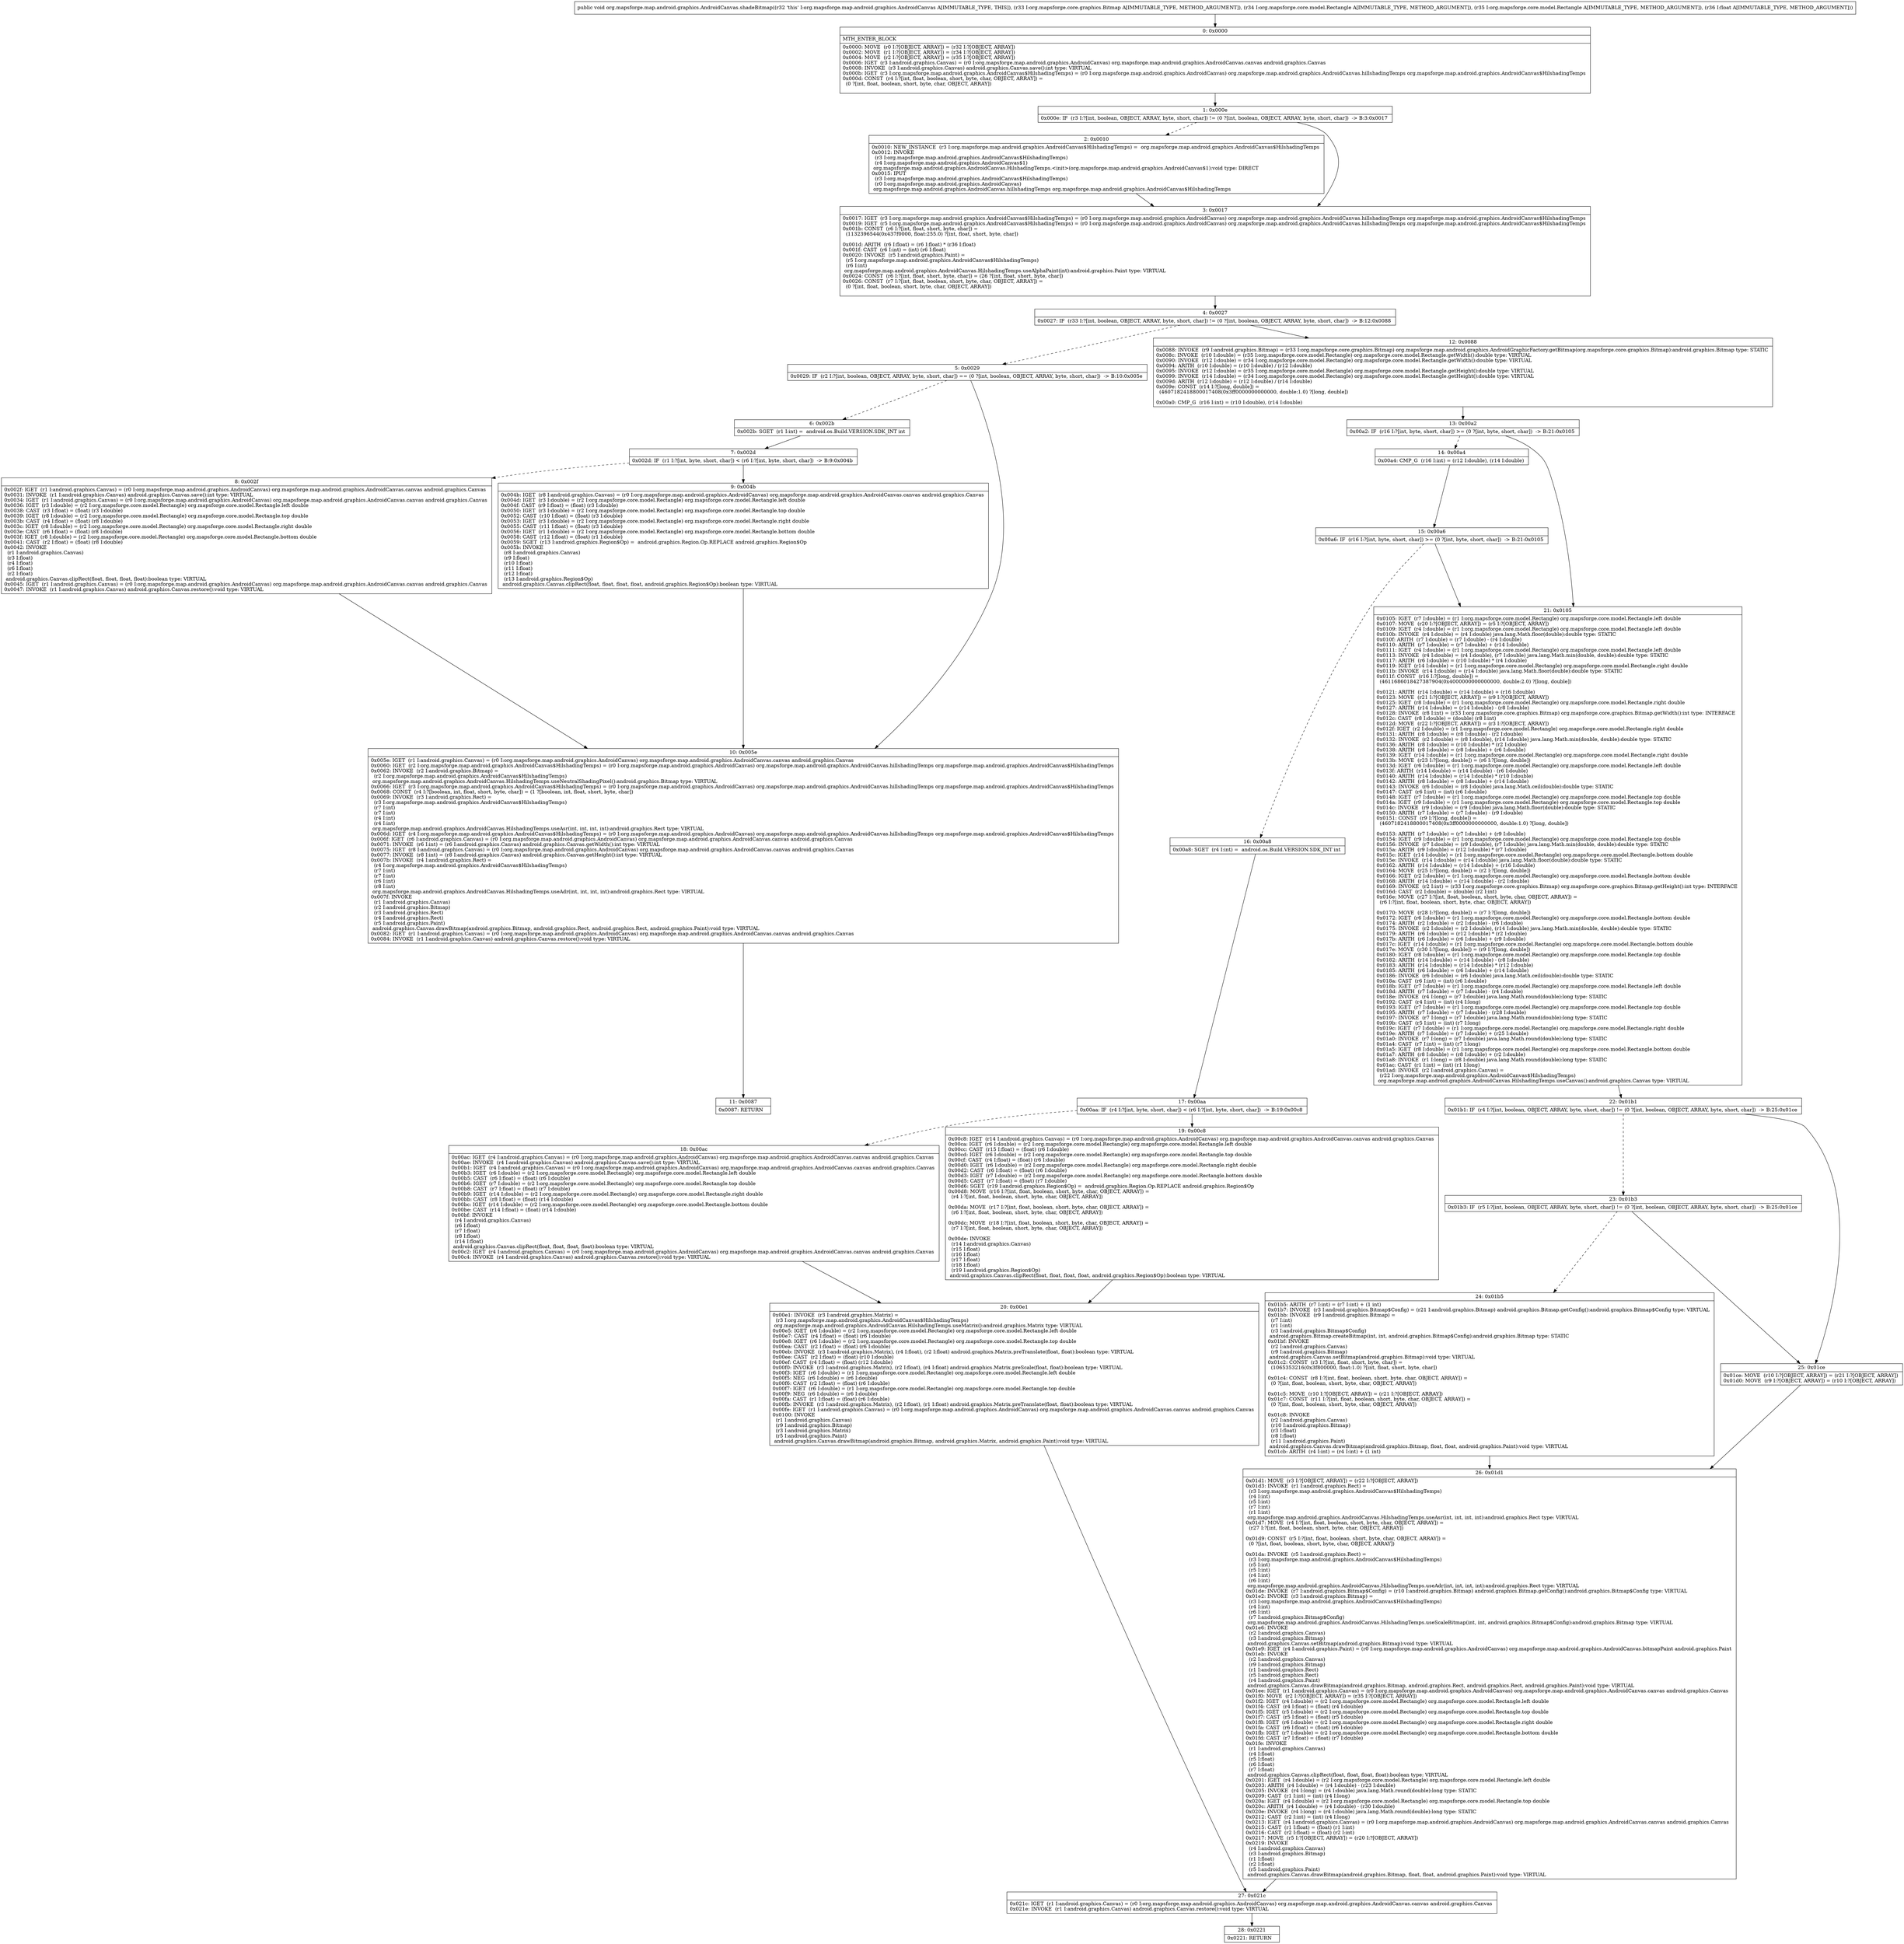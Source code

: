digraph "CFG fororg.mapsforge.map.android.graphics.AndroidCanvas.shadeBitmap(Lorg\/mapsforge\/core\/graphics\/Bitmap;Lorg\/mapsforge\/core\/model\/Rectangle;Lorg\/mapsforge\/core\/model\/Rectangle;F)V" {
Node_0 [shape=record,label="{0\:\ 0x0000|MTH_ENTER_BLOCK\l|0x0000: MOVE  (r0 I:?[OBJECT, ARRAY]) = (r32 I:?[OBJECT, ARRAY]) \l0x0002: MOVE  (r1 I:?[OBJECT, ARRAY]) = (r34 I:?[OBJECT, ARRAY]) \l0x0004: MOVE  (r2 I:?[OBJECT, ARRAY]) = (r35 I:?[OBJECT, ARRAY]) \l0x0006: IGET  (r3 I:android.graphics.Canvas) = (r0 I:org.mapsforge.map.android.graphics.AndroidCanvas) org.mapsforge.map.android.graphics.AndroidCanvas.canvas android.graphics.Canvas \l0x0008: INVOKE  (r3 I:android.graphics.Canvas) android.graphics.Canvas.save():int type: VIRTUAL \l0x000b: IGET  (r3 I:org.mapsforge.map.android.graphics.AndroidCanvas$HilshadingTemps) = (r0 I:org.mapsforge.map.android.graphics.AndroidCanvas) org.mapsforge.map.android.graphics.AndroidCanvas.hillshadingTemps org.mapsforge.map.android.graphics.AndroidCanvas$HilshadingTemps \l0x000d: CONST  (r4 I:?[int, float, boolean, short, byte, char, OBJECT, ARRAY]) = \l  (0 ?[int, float, boolean, short, byte, char, OBJECT, ARRAY])\l \l}"];
Node_1 [shape=record,label="{1\:\ 0x000e|0x000e: IF  (r3 I:?[int, boolean, OBJECT, ARRAY, byte, short, char]) != (0 ?[int, boolean, OBJECT, ARRAY, byte, short, char])  \-\> B:3:0x0017 \l}"];
Node_2 [shape=record,label="{2\:\ 0x0010|0x0010: NEW_INSTANCE  (r3 I:org.mapsforge.map.android.graphics.AndroidCanvas$HilshadingTemps) =  org.mapsforge.map.android.graphics.AndroidCanvas$HilshadingTemps \l0x0012: INVOKE  \l  (r3 I:org.mapsforge.map.android.graphics.AndroidCanvas$HilshadingTemps)\l  (r4 I:org.mapsforge.map.android.graphics.AndroidCanvas$1)\l org.mapsforge.map.android.graphics.AndroidCanvas.HilshadingTemps.\<init\>(org.mapsforge.map.android.graphics.AndroidCanvas$1):void type: DIRECT \l0x0015: IPUT  \l  (r3 I:org.mapsforge.map.android.graphics.AndroidCanvas$HilshadingTemps)\l  (r0 I:org.mapsforge.map.android.graphics.AndroidCanvas)\l org.mapsforge.map.android.graphics.AndroidCanvas.hillshadingTemps org.mapsforge.map.android.graphics.AndroidCanvas$HilshadingTemps \l}"];
Node_3 [shape=record,label="{3\:\ 0x0017|0x0017: IGET  (r3 I:org.mapsforge.map.android.graphics.AndroidCanvas$HilshadingTemps) = (r0 I:org.mapsforge.map.android.graphics.AndroidCanvas) org.mapsforge.map.android.graphics.AndroidCanvas.hillshadingTemps org.mapsforge.map.android.graphics.AndroidCanvas$HilshadingTemps \l0x0019: IGET  (r5 I:org.mapsforge.map.android.graphics.AndroidCanvas$HilshadingTemps) = (r0 I:org.mapsforge.map.android.graphics.AndroidCanvas) org.mapsforge.map.android.graphics.AndroidCanvas.hillshadingTemps org.mapsforge.map.android.graphics.AndroidCanvas$HilshadingTemps \l0x001b: CONST  (r6 I:?[int, float, short, byte, char]) = \l  (1132396544(0x437f0000, float:255.0) ?[int, float, short, byte, char])\l \l0x001d: ARITH  (r6 I:float) = (r6 I:float) * (r36 I:float) \l0x001f: CAST  (r6 I:int) = (int) (r6 I:float) \l0x0020: INVOKE  (r5 I:android.graphics.Paint) = \l  (r5 I:org.mapsforge.map.android.graphics.AndroidCanvas$HilshadingTemps)\l  (r6 I:int)\l org.mapsforge.map.android.graphics.AndroidCanvas.HilshadingTemps.useAlphaPaint(int):android.graphics.Paint type: VIRTUAL \l0x0024: CONST  (r6 I:?[int, float, short, byte, char]) = (26 ?[int, float, short, byte, char]) \l0x0026: CONST  (r7 I:?[int, float, boolean, short, byte, char, OBJECT, ARRAY]) = \l  (0 ?[int, float, boolean, short, byte, char, OBJECT, ARRAY])\l \l}"];
Node_4 [shape=record,label="{4\:\ 0x0027|0x0027: IF  (r33 I:?[int, boolean, OBJECT, ARRAY, byte, short, char]) != (0 ?[int, boolean, OBJECT, ARRAY, byte, short, char])  \-\> B:12:0x0088 \l}"];
Node_5 [shape=record,label="{5\:\ 0x0029|0x0029: IF  (r2 I:?[int, boolean, OBJECT, ARRAY, byte, short, char]) == (0 ?[int, boolean, OBJECT, ARRAY, byte, short, char])  \-\> B:10:0x005e \l}"];
Node_6 [shape=record,label="{6\:\ 0x002b|0x002b: SGET  (r1 I:int) =  android.os.Build.VERSION.SDK_INT int \l}"];
Node_7 [shape=record,label="{7\:\ 0x002d|0x002d: IF  (r1 I:?[int, byte, short, char]) \< (r6 I:?[int, byte, short, char])  \-\> B:9:0x004b \l}"];
Node_8 [shape=record,label="{8\:\ 0x002f|0x002f: IGET  (r1 I:android.graphics.Canvas) = (r0 I:org.mapsforge.map.android.graphics.AndroidCanvas) org.mapsforge.map.android.graphics.AndroidCanvas.canvas android.graphics.Canvas \l0x0031: INVOKE  (r1 I:android.graphics.Canvas) android.graphics.Canvas.save():int type: VIRTUAL \l0x0034: IGET  (r1 I:android.graphics.Canvas) = (r0 I:org.mapsforge.map.android.graphics.AndroidCanvas) org.mapsforge.map.android.graphics.AndroidCanvas.canvas android.graphics.Canvas \l0x0036: IGET  (r3 I:double) = (r2 I:org.mapsforge.core.model.Rectangle) org.mapsforge.core.model.Rectangle.left double \l0x0038: CAST  (r3 I:float) = (float) (r3 I:double) \l0x0039: IGET  (r8 I:double) = (r2 I:org.mapsforge.core.model.Rectangle) org.mapsforge.core.model.Rectangle.top double \l0x003b: CAST  (r4 I:float) = (float) (r8 I:double) \l0x003c: IGET  (r8 I:double) = (r2 I:org.mapsforge.core.model.Rectangle) org.mapsforge.core.model.Rectangle.right double \l0x003e: CAST  (r6 I:float) = (float) (r8 I:double) \l0x003f: IGET  (r8 I:double) = (r2 I:org.mapsforge.core.model.Rectangle) org.mapsforge.core.model.Rectangle.bottom double \l0x0041: CAST  (r2 I:float) = (float) (r8 I:double) \l0x0042: INVOKE  \l  (r1 I:android.graphics.Canvas)\l  (r3 I:float)\l  (r4 I:float)\l  (r6 I:float)\l  (r2 I:float)\l android.graphics.Canvas.clipRect(float, float, float, float):boolean type: VIRTUAL \l0x0045: IGET  (r1 I:android.graphics.Canvas) = (r0 I:org.mapsforge.map.android.graphics.AndroidCanvas) org.mapsforge.map.android.graphics.AndroidCanvas.canvas android.graphics.Canvas \l0x0047: INVOKE  (r1 I:android.graphics.Canvas) android.graphics.Canvas.restore():void type: VIRTUAL \l}"];
Node_9 [shape=record,label="{9\:\ 0x004b|0x004b: IGET  (r8 I:android.graphics.Canvas) = (r0 I:org.mapsforge.map.android.graphics.AndroidCanvas) org.mapsforge.map.android.graphics.AndroidCanvas.canvas android.graphics.Canvas \l0x004d: IGET  (r3 I:double) = (r2 I:org.mapsforge.core.model.Rectangle) org.mapsforge.core.model.Rectangle.left double \l0x004f: CAST  (r9 I:float) = (float) (r3 I:double) \l0x0050: IGET  (r3 I:double) = (r2 I:org.mapsforge.core.model.Rectangle) org.mapsforge.core.model.Rectangle.top double \l0x0052: CAST  (r10 I:float) = (float) (r3 I:double) \l0x0053: IGET  (r3 I:double) = (r2 I:org.mapsforge.core.model.Rectangle) org.mapsforge.core.model.Rectangle.right double \l0x0055: CAST  (r11 I:float) = (float) (r3 I:double) \l0x0056: IGET  (r1 I:double) = (r2 I:org.mapsforge.core.model.Rectangle) org.mapsforge.core.model.Rectangle.bottom double \l0x0058: CAST  (r12 I:float) = (float) (r1 I:double) \l0x0059: SGET  (r13 I:android.graphics.Region$Op) =  android.graphics.Region.Op.REPLACE android.graphics.Region$Op \l0x005b: INVOKE  \l  (r8 I:android.graphics.Canvas)\l  (r9 I:float)\l  (r10 I:float)\l  (r11 I:float)\l  (r12 I:float)\l  (r13 I:android.graphics.Region$Op)\l android.graphics.Canvas.clipRect(float, float, float, float, android.graphics.Region$Op):boolean type: VIRTUAL \l}"];
Node_10 [shape=record,label="{10\:\ 0x005e|0x005e: IGET  (r1 I:android.graphics.Canvas) = (r0 I:org.mapsforge.map.android.graphics.AndroidCanvas) org.mapsforge.map.android.graphics.AndroidCanvas.canvas android.graphics.Canvas \l0x0060: IGET  (r2 I:org.mapsforge.map.android.graphics.AndroidCanvas$HilshadingTemps) = (r0 I:org.mapsforge.map.android.graphics.AndroidCanvas) org.mapsforge.map.android.graphics.AndroidCanvas.hillshadingTemps org.mapsforge.map.android.graphics.AndroidCanvas$HilshadingTemps \l0x0062: INVOKE  (r2 I:android.graphics.Bitmap) = \l  (r2 I:org.mapsforge.map.android.graphics.AndroidCanvas$HilshadingTemps)\l org.mapsforge.map.android.graphics.AndroidCanvas.HilshadingTemps.useNeutralShadingPixel():android.graphics.Bitmap type: VIRTUAL \l0x0066: IGET  (r3 I:org.mapsforge.map.android.graphics.AndroidCanvas$HilshadingTemps) = (r0 I:org.mapsforge.map.android.graphics.AndroidCanvas) org.mapsforge.map.android.graphics.AndroidCanvas.hillshadingTemps org.mapsforge.map.android.graphics.AndroidCanvas$HilshadingTemps \l0x0068: CONST  (r4 I:?[boolean, int, float, short, byte, char]) = (1 ?[boolean, int, float, short, byte, char]) \l0x0069: INVOKE  (r3 I:android.graphics.Rect) = \l  (r3 I:org.mapsforge.map.android.graphics.AndroidCanvas$HilshadingTemps)\l  (r7 I:int)\l  (r7 I:int)\l  (r4 I:int)\l  (r4 I:int)\l org.mapsforge.map.android.graphics.AndroidCanvas.HilshadingTemps.useAsr(int, int, int, int):android.graphics.Rect type: VIRTUAL \l0x006d: IGET  (r4 I:org.mapsforge.map.android.graphics.AndroidCanvas$HilshadingTemps) = (r0 I:org.mapsforge.map.android.graphics.AndroidCanvas) org.mapsforge.map.android.graphics.AndroidCanvas.hillshadingTemps org.mapsforge.map.android.graphics.AndroidCanvas$HilshadingTemps \l0x006f: IGET  (r6 I:android.graphics.Canvas) = (r0 I:org.mapsforge.map.android.graphics.AndroidCanvas) org.mapsforge.map.android.graphics.AndroidCanvas.canvas android.graphics.Canvas \l0x0071: INVOKE  (r6 I:int) = (r6 I:android.graphics.Canvas) android.graphics.Canvas.getWidth():int type: VIRTUAL \l0x0075: IGET  (r8 I:android.graphics.Canvas) = (r0 I:org.mapsforge.map.android.graphics.AndroidCanvas) org.mapsforge.map.android.graphics.AndroidCanvas.canvas android.graphics.Canvas \l0x0077: INVOKE  (r8 I:int) = (r8 I:android.graphics.Canvas) android.graphics.Canvas.getHeight():int type: VIRTUAL \l0x007b: INVOKE  (r4 I:android.graphics.Rect) = \l  (r4 I:org.mapsforge.map.android.graphics.AndroidCanvas$HilshadingTemps)\l  (r7 I:int)\l  (r7 I:int)\l  (r6 I:int)\l  (r8 I:int)\l org.mapsforge.map.android.graphics.AndroidCanvas.HilshadingTemps.useAdr(int, int, int, int):android.graphics.Rect type: VIRTUAL \l0x007f: INVOKE  \l  (r1 I:android.graphics.Canvas)\l  (r2 I:android.graphics.Bitmap)\l  (r3 I:android.graphics.Rect)\l  (r4 I:android.graphics.Rect)\l  (r5 I:android.graphics.Paint)\l android.graphics.Canvas.drawBitmap(android.graphics.Bitmap, android.graphics.Rect, android.graphics.Rect, android.graphics.Paint):void type: VIRTUAL \l0x0082: IGET  (r1 I:android.graphics.Canvas) = (r0 I:org.mapsforge.map.android.graphics.AndroidCanvas) org.mapsforge.map.android.graphics.AndroidCanvas.canvas android.graphics.Canvas \l0x0084: INVOKE  (r1 I:android.graphics.Canvas) android.graphics.Canvas.restore():void type: VIRTUAL \l}"];
Node_11 [shape=record,label="{11\:\ 0x0087|0x0087: RETURN   \l}"];
Node_12 [shape=record,label="{12\:\ 0x0088|0x0088: INVOKE  (r9 I:android.graphics.Bitmap) = (r33 I:org.mapsforge.core.graphics.Bitmap) org.mapsforge.map.android.graphics.AndroidGraphicFactory.getBitmap(org.mapsforge.core.graphics.Bitmap):android.graphics.Bitmap type: STATIC \l0x008c: INVOKE  (r10 I:double) = (r35 I:org.mapsforge.core.model.Rectangle) org.mapsforge.core.model.Rectangle.getWidth():double type: VIRTUAL \l0x0090: INVOKE  (r12 I:double) = (r34 I:org.mapsforge.core.model.Rectangle) org.mapsforge.core.model.Rectangle.getWidth():double type: VIRTUAL \l0x0094: ARITH  (r10 I:double) = (r10 I:double) \/ (r12 I:double) \l0x0095: INVOKE  (r12 I:double) = (r35 I:org.mapsforge.core.model.Rectangle) org.mapsforge.core.model.Rectangle.getHeight():double type: VIRTUAL \l0x0099: INVOKE  (r14 I:double) = (r34 I:org.mapsforge.core.model.Rectangle) org.mapsforge.core.model.Rectangle.getHeight():double type: VIRTUAL \l0x009d: ARITH  (r12 I:double) = (r12 I:double) \/ (r14 I:double) \l0x009e: CONST  (r14 I:?[long, double]) = \l  (4607182418800017408(0x3ff0000000000000, double:1.0) ?[long, double])\l \l0x00a0: CMP_G  (r16 I:int) = (r10 I:double), (r14 I:double) \l}"];
Node_13 [shape=record,label="{13\:\ 0x00a2|0x00a2: IF  (r16 I:?[int, byte, short, char]) \>= (0 ?[int, byte, short, char])  \-\> B:21:0x0105 \l}"];
Node_14 [shape=record,label="{14\:\ 0x00a4|0x00a4: CMP_G  (r16 I:int) = (r12 I:double), (r14 I:double) \l}"];
Node_15 [shape=record,label="{15\:\ 0x00a6|0x00a6: IF  (r16 I:?[int, byte, short, char]) \>= (0 ?[int, byte, short, char])  \-\> B:21:0x0105 \l}"];
Node_16 [shape=record,label="{16\:\ 0x00a8|0x00a8: SGET  (r4 I:int) =  android.os.Build.VERSION.SDK_INT int \l}"];
Node_17 [shape=record,label="{17\:\ 0x00aa|0x00aa: IF  (r4 I:?[int, byte, short, char]) \< (r6 I:?[int, byte, short, char])  \-\> B:19:0x00c8 \l}"];
Node_18 [shape=record,label="{18\:\ 0x00ac|0x00ac: IGET  (r4 I:android.graphics.Canvas) = (r0 I:org.mapsforge.map.android.graphics.AndroidCanvas) org.mapsforge.map.android.graphics.AndroidCanvas.canvas android.graphics.Canvas \l0x00ae: INVOKE  (r4 I:android.graphics.Canvas) android.graphics.Canvas.save():int type: VIRTUAL \l0x00b1: IGET  (r4 I:android.graphics.Canvas) = (r0 I:org.mapsforge.map.android.graphics.AndroidCanvas) org.mapsforge.map.android.graphics.AndroidCanvas.canvas android.graphics.Canvas \l0x00b3: IGET  (r6 I:double) = (r2 I:org.mapsforge.core.model.Rectangle) org.mapsforge.core.model.Rectangle.left double \l0x00b5: CAST  (r6 I:float) = (float) (r6 I:double) \l0x00b6: IGET  (r7 I:double) = (r2 I:org.mapsforge.core.model.Rectangle) org.mapsforge.core.model.Rectangle.top double \l0x00b8: CAST  (r7 I:float) = (float) (r7 I:double) \l0x00b9: IGET  (r14 I:double) = (r2 I:org.mapsforge.core.model.Rectangle) org.mapsforge.core.model.Rectangle.right double \l0x00bb: CAST  (r8 I:float) = (float) (r14 I:double) \l0x00bc: IGET  (r14 I:double) = (r2 I:org.mapsforge.core.model.Rectangle) org.mapsforge.core.model.Rectangle.bottom double \l0x00be: CAST  (r14 I:float) = (float) (r14 I:double) \l0x00bf: INVOKE  \l  (r4 I:android.graphics.Canvas)\l  (r6 I:float)\l  (r7 I:float)\l  (r8 I:float)\l  (r14 I:float)\l android.graphics.Canvas.clipRect(float, float, float, float):boolean type: VIRTUAL \l0x00c2: IGET  (r4 I:android.graphics.Canvas) = (r0 I:org.mapsforge.map.android.graphics.AndroidCanvas) org.mapsforge.map.android.graphics.AndroidCanvas.canvas android.graphics.Canvas \l0x00c4: INVOKE  (r4 I:android.graphics.Canvas) android.graphics.Canvas.restore():void type: VIRTUAL \l}"];
Node_19 [shape=record,label="{19\:\ 0x00c8|0x00c8: IGET  (r14 I:android.graphics.Canvas) = (r0 I:org.mapsforge.map.android.graphics.AndroidCanvas) org.mapsforge.map.android.graphics.AndroidCanvas.canvas android.graphics.Canvas \l0x00ca: IGET  (r6 I:double) = (r2 I:org.mapsforge.core.model.Rectangle) org.mapsforge.core.model.Rectangle.left double \l0x00cc: CAST  (r15 I:float) = (float) (r6 I:double) \l0x00cd: IGET  (r6 I:double) = (r2 I:org.mapsforge.core.model.Rectangle) org.mapsforge.core.model.Rectangle.top double \l0x00cf: CAST  (r4 I:float) = (float) (r6 I:double) \l0x00d0: IGET  (r6 I:double) = (r2 I:org.mapsforge.core.model.Rectangle) org.mapsforge.core.model.Rectangle.right double \l0x00d2: CAST  (r6 I:float) = (float) (r6 I:double) \l0x00d3: IGET  (r7 I:double) = (r2 I:org.mapsforge.core.model.Rectangle) org.mapsforge.core.model.Rectangle.bottom double \l0x00d5: CAST  (r7 I:float) = (float) (r7 I:double) \l0x00d6: SGET  (r19 I:android.graphics.Region$Op) =  android.graphics.Region.Op.REPLACE android.graphics.Region$Op \l0x00d8: MOVE  (r16 I:?[int, float, boolean, short, byte, char, OBJECT, ARRAY]) = \l  (r4 I:?[int, float, boolean, short, byte, char, OBJECT, ARRAY])\l \l0x00da: MOVE  (r17 I:?[int, float, boolean, short, byte, char, OBJECT, ARRAY]) = \l  (r6 I:?[int, float, boolean, short, byte, char, OBJECT, ARRAY])\l \l0x00dc: MOVE  (r18 I:?[int, float, boolean, short, byte, char, OBJECT, ARRAY]) = \l  (r7 I:?[int, float, boolean, short, byte, char, OBJECT, ARRAY])\l \l0x00de: INVOKE  \l  (r14 I:android.graphics.Canvas)\l  (r15 I:float)\l  (r16 I:float)\l  (r17 I:float)\l  (r18 I:float)\l  (r19 I:android.graphics.Region$Op)\l android.graphics.Canvas.clipRect(float, float, float, float, android.graphics.Region$Op):boolean type: VIRTUAL \l}"];
Node_20 [shape=record,label="{20\:\ 0x00e1|0x00e1: INVOKE  (r3 I:android.graphics.Matrix) = \l  (r3 I:org.mapsforge.map.android.graphics.AndroidCanvas$HilshadingTemps)\l org.mapsforge.map.android.graphics.AndroidCanvas.HilshadingTemps.useMatrix():android.graphics.Matrix type: VIRTUAL \l0x00e5: IGET  (r6 I:double) = (r2 I:org.mapsforge.core.model.Rectangle) org.mapsforge.core.model.Rectangle.left double \l0x00e7: CAST  (r4 I:float) = (float) (r6 I:double) \l0x00e8: IGET  (r6 I:double) = (r2 I:org.mapsforge.core.model.Rectangle) org.mapsforge.core.model.Rectangle.top double \l0x00ea: CAST  (r2 I:float) = (float) (r6 I:double) \l0x00eb: INVOKE  (r3 I:android.graphics.Matrix), (r4 I:float), (r2 I:float) android.graphics.Matrix.preTranslate(float, float):boolean type: VIRTUAL \l0x00ee: CAST  (r2 I:float) = (float) (r10 I:double) \l0x00ef: CAST  (r4 I:float) = (float) (r12 I:double) \l0x00f0: INVOKE  (r3 I:android.graphics.Matrix), (r2 I:float), (r4 I:float) android.graphics.Matrix.preScale(float, float):boolean type: VIRTUAL \l0x00f3: IGET  (r6 I:double) = (r1 I:org.mapsforge.core.model.Rectangle) org.mapsforge.core.model.Rectangle.left double \l0x00f5: NEG  (r6 I:double) = (r6 I:double) \l0x00f6: CAST  (r2 I:float) = (float) (r6 I:double) \l0x00f7: IGET  (r6 I:double) = (r1 I:org.mapsforge.core.model.Rectangle) org.mapsforge.core.model.Rectangle.top double \l0x00f9: NEG  (r6 I:double) = (r6 I:double) \l0x00fa: CAST  (r1 I:float) = (float) (r6 I:double) \l0x00fb: INVOKE  (r3 I:android.graphics.Matrix), (r2 I:float), (r1 I:float) android.graphics.Matrix.preTranslate(float, float):boolean type: VIRTUAL \l0x00fe: IGET  (r1 I:android.graphics.Canvas) = (r0 I:org.mapsforge.map.android.graphics.AndroidCanvas) org.mapsforge.map.android.graphics.AndroidCanvas.canvas android.graphics.Canvas \l0x0100: INVOKE  \l  (r1 I:android.graphics.Canvas)\l  (r9 I:android.graphics.Bitmap)\l  (r3 I:android.graphics.Matrix)\l  (r5 I:android.graphics.Paint)\l android.graphics.Canvas.drawBitmap(android.graphics.Bitmap, android.graphics.Matrix, android.graphics.Paint):void type: VIRTUAL \l}"];
Node_21 [shape=record,label="{21\:\ 0x0105|0x0105: IGET  (r7 I:double) = (r1 I:org.mapsforge.core.model.Rectangle) org.mapsforge.core.model.Rectangle.left double \l0x0107: MOVE  (r20 I:?[OBJECT, ARRAY]) = (r5 I:?[OBJECT, ARRAY]) \l0x0109: IGET  (r4 I:double) = (r1 I:org.mapsforge.core.model.Rectangle) org.mapsforge.core.model.Rectangle.left double \l0x010b: INVOKE  (r4 I:double) = (r4 I:double) java.lang.Math.floor(double):double type: STATIC \l0x010f: ARITH  (r7 I:double) = (r7 I:double) \- (r4 I:double) \l0x0110: ARITH  (r7 I:double) = (r7 I:double) + (r14 I:double) \l0x0111: IGET  (r4 I:double) = (r1 I:org.mapsforge.core.model.Rectangle) org.mapsforge.core.model.Rectangle.left double \l0x0113: INVOKE  (r4 I:double) = (r4 I:double), (r7 I:double) java.lang.Math.min(double, double):double type: STATIC \l0x0117: ARITH  (r6 I:double) = (r10 I:double) * (r4 I:double) \l0x0119: IGET  (r14 I:double) = (r1 I:org.mapsforge.core.model.Rectangle) org.mapsforge.core.model.Rectangle.right double \l0x011b: INVOKE  (r14 I:double) = (r14 I:double) java.lang.Math.floor(double):double type: STATIC \l0x011f: CONST  (r16 I:?[long, double]) = \l  (4611686018427387904(0x4000000000000000, double:2.0) ?[long, double])\l \l0x0121: ARITH  (r14 I:double) = (r14 I:double) + (r16 I:double) \l0x0123: MOVE  (r21 I:?[OBJECT, ARRAY]) = (r9 I:?[OBJECT, ARRAY]) \l0x0125: IGET  (r8 I:double) = (r1 I:org.mapsforge.core.model.Rectangle) org.mapsforge.core.model.Rectangle.right double \l0x0127: ARITH  (r14 I:double) = (r14 I:double) \- (r8 I:double) \l0x0128: INVOKE  (r8 I:int) = (r33 I:org.mapsforge.core.graphics.Bitmap) org.mapsforge.core.graphics.Bitmap.getWidth():int type: INTERFACE \l0x012c: CAST  (r8 I:double) = (double) (r8 I:int) \l0x012d: MOVE  (r22 I:?[OBJECT, ARRAY]) = (r3 I:?[OBJECT, ARRAY]) \l0x012f: IGET  (r2 I:double) = (r1 I:org.mapsforge.core.model.Rectangle) org.mapsforge.core.model.Rectangle.right double \l0x0131: ARITH  (r8 I:double) = (r8 I:double) \- (r2 I:double) \l0x0132: INVOKE  (r2 I:double) = (r8 I:double), (r14 I:double) java.lang.Math.min(double, double):double type: STATIC \l0x0136: ARITH  (r8 I:double) = (r10 I:double) * (r2 I:double) \l0x0138: ARITH  (r8 I:double) = (r8 I:double) + (r6 I:double) \l0x0139: IGET  (r14 I:double) = (r1 I:org.mapsforge.core.model.Rectangle) org.mapsforge.core.model.Rectangle.right double \l0x013b: MOVE  (r23 I:?[long, double]) = (r6 I:?[long, double]) \l0x013d: IGET  (r6 I:double) = (r1 I:org.mapsforge.core.model.Rectangle) org.mapsforge.core.model.Rectangle.left double \l0x013f: ARITH  (r14 I:double) = (r14 I:double) \- (r6 I:double) \l0x0140: ARITH  (r14 I:double) = (r14 I:double) * (r10 I:double) \l0x0142: ARITH  (r8 I:double) = (r8 I:double) + (r14 I:double) \l0x0143: INVOKE  (r6 I:double) = (r8 I:double) java.lang.Math.ceil(double):double type: STATIC \l0x0147: CAST  (r6 I:int) = (int) (r6 I:double) \l0x0148: IGET  (r7 I:double) = (r1 I:org.mapsforge.core.model.Rectangle) org.mapsforge.core.model.Rectangle.top double \l0x014a: IGET  (r9 I:double) = (r1 I:org.mapsforge.core.model.Rectangle) org.mapsforge.core.model.Rectangle.top double \l0x014c: INVOKE  (r9 I:double) = (r9 I:double) java.lang.Math.floor(double):double type: STATIC \l0x0150: ARITH  (r7 I:double) = (r7 I:double) \- (r9 I:double) \l0x0151: CONST  (r9 I:?[long, double]) = \l  (4607182418800017408(0x3ff0000000000000, double:1.0) ?[long, double])\l \l0x0153: ARITH  (r7 I:double) = (r7 I:double) + (r9 I:double) \l0x0154: IGET  (r9 I:double) = (r1 I:org.mapsforge.core.model.Rectangle) org.mapsforge.core.model.Rectangle.top double \l0x0156: INVOKE  (r7 I:double) = (r9 I:double), (r7 I:double) java.lang.Math.min(double, double):double type: STATIC \l0x015a: ARITH  (r9 I:double) = (r12 I:double) * (r7 I:double) \l0x015c: IGET  (r14 I:double) = (r1 I:org.mapsforge.core.model.Rectangle) org.mapsforge.core.model.Rectangle.bottom double \l0x015e: INVOKE  (r14 I:double) = (r14 I:double) java.lang.Math.floor(double):double type: STATIC \l0x0162: ARITH  (r14 I:double) = (r14 I:double) + (r16 I:double) \l0x0164: MOVE  (r25 I:?[long, double]) = (r2 I:?[long, double]) \l0x0166: IGET  (r2 I:double) = (r1 I:org.mapsforge.core.model.Rectangle) org.mapsforge.core.model.Rectangle.bottom double \l0x0168: ARITH  (r14 I:double) = (r14 I:double) \- (r2 I:double) \l0x0169: INVOKE  (r2 I:int) = (r33 I:org.mapsforge.core.graphics.Bitmap) org.mapsforge.core.graphics.Bitmap.getHeight():int type: INTERFACE \l0x016d: CAST  (r2 I:double) = (double) (r2 I:int) \l0x016e: MOVE  (r27 I:?[int, float, boolean, short, byte, char, OBJECT, ARRAY]) = \l  (r6 I:?[int, float, boolean, short, byte, char, OBJECT, ARRAY])\l \l0x0170: MOVE  (r28 I:?[long, double]) = (r7 I:?[long, double]) \l0x0172: IGET  (r6 I:double) = (r1 I:org.mapsforge.core.model.Rectangle) org.mapsforge.core.model.Rectangle.bottom double \l0x0174: ARITH  (r2 I:double) = (r2 I:double) \- (r6 I:double) \l0x0175: INVOKE  (r2 I:double) = (r2 I:double), (r14 I:double) java.lang.Math.min(double, double):double type: STATIC \l0x0179: ARITH  (r6 I:double) = (r12 I:double) * (r2 I:double) \l0x017b: ARITH  (r6 I:double) = (r6 I:double) + (r9 I:double) \l0x017c: IGET  (r14 I:double) = (r1 I:org.mapsforge.core.model.Rectangle) org.mapsforge.core.model.Rectangle.bottom double \l0x017e: MOVE  (r30 I:?[long, double]) = (r9 I:?[long, double]) \l0x0180: IGET  (r8 I:double) = (r1 I:org.mapsforge.core.model.Rectangle) org.mapsforge.core.model.Rectangle.top double \l0x0182: ARITH  (r14 I:double) = (r14 I:double) \- (r8 I:double) \l0x0183: ARITH  (r14 I:double) = (r14 I:double) * (r12 I:double) \l0x0185: ARITH  (r6 I:double) = (r6 I:double) + (r14 I:double) \l0x0186: INVOKE  (r6 I:double) = (r6 I:double) java.lang.Math.ceil(double):double type: STATIC \l0x018a: CAST  (r6 I:int) = (int) (r6 I:double) \l0x018b: IGET  (r7 I:double) = (r1 I:org.mapsforge.core.model.Rectangle) org.mapsforge.core.model.Rectangle.left double \l0x018d: ARITH  (r7 I:double) = (r7 I:double) \- (r4 I:double) \l0x018e: INVOKE  (r4 I:long) = (r7 I:double) java.lang.Math.round(double):long type: STATIC \l0x0192: CAST  (r4 I:int) = (int) (r4 I:long) \l0x0193: IGET  (r7 I:double) = (r1 I:org.mapsforge.core.model.Rectangle) org.mapsforge.core.model.Rectangle.top double \l0x0195: ARITH  (r7 I:double) = (r7 I:double) \- (r28 I:double) \l0x0197: INVOKE  (r7 I:long) = (r7 I:double) java.lang.Math.round(double):long type: STATIC \l0x019b: CAST  (r5 I:int) = (int) (r7 I:long) \l0x019c: IGET  (r7 I:double) = (r1 I:org.mapsforge.core.model.Rectangle) org.mapsforge.core.model.Rectangle.right double \l0x019e: ARITH  (r7 I:double) = (r7 I:double) + (r25 I:double) \l0x01a0: INVOKE  (r7 I:long) = (r7 I:double) java.lang.Math.round(double):long type: STATIC \l0x01a4: CAST  (r7 I:int) = (int) (r7 I:long) \l0x01a5: IGET  (r8 I:double) = (r1 I:org.mapsforge.core.model.Rectangle) org.mapsforge.core.model.Rectangle.bottom double \l0x01a7: ARITH  (r8 I:double) = (r8 I:double) + (r2 I:double) \l0x01a8: INVOKE  (r1 I:long) = (r8 I:double) java.lang.Math.round(double):long type: STATIC \l0x01ac: CAST  (r1 I:int) = (int) (r1 I:long) \l0x01ad: INVOKE  (r2 I:android.graphics.Canvas) = \l  (r22 I:org.mapsforge.map.android.graphics.AndroidCanvas$HilshadingTemps)\l org.mapsforge.map.android.graphics.AndroidCanvas.HilshadingTemps.useCanvas():android.graphics.Canvas type: VIRTUAL \l}"];
Node_22 [shape=record,label="{22\:\ 0x01b1|0x01b1: IF  (r4 I:?[int, boolean, OBJECT, ARRAY, byte, short, char]) != (0 ?[int, boolean, OBJECT, ARRAY, byte, short, char])  \-\> B:25:0x01ce \l}"];
Node_23 [shape=record,label="{23\:\ 0x01b3|0x01b3: IF  (r5 I:?[int, boolean, OBJECT, ARRAY, byte, short, char]) != (0 ?[int, boolean, OBJECT, ARRAY, byte, short, char])  \-\> B:25:0x01ce \l}"];
Node_24 [shape=record,label="{24\:\ 0x01b5|0x01b5: ARITH  (r7 I:int) = (r7 I:int) + (1 int) \l0x01b7: INVOKE  (r3 I:android.graphics.Bitmap$Config) = (r21 I:android.graphics.Bitmap) android.graphics.Bitmap.getConfig():android.graphics.Bitmap$Config type: VIRTUAL \l0x01bb: INVOKE  (r9 I:android.graphics.Bitmap) = \l  (r7 I:int)\l  (r1 I:int)\l  (r3 I:android.graphics.Bitmap$Config)\l android.graphics.Bitmap.createBitmap(int, int, android.graphics.Bitmap$Config):android.graphics.Bitmap type: STATIC \l0x01bf: INVOKE  \l  (r2 I:android.graphics.Canvas)\l  (r9 I:android.graphics.Bitmap)\l android.graphics.Canvas.setBitmap(android.graphics.Bitmap):void type: VIRTUAL \l0x01c2: CONST  (r3 I:?[int, float, short, byte, char]) = \l  (1065353216(0x3f800000, float:1.0) ?[int, float, short, byte, char])\l \l0x01c4: CONST  (r8 I:?[int, float, boolean, short, byte, char, OBJECT, ARRAY]) = \l  (0 ?[int, float, boolean, short, byte, char, OBJECT, ARRAY])\l \l0x01c5: MOVE  (r10 I:?[OBJECT, ARRAY]) = (r21 I:?[OBJECT, ARRAY]) \l0x01c7: CONST  (r11 I:?[int, float, boolean, short, byte, char, OBJECT, ARRAY]) = \l  (0 ?[int, float, boolean, short, byte, char, OBJECT, ARRAY])\l \l0x01c8: INVOKE  \l  (r2 I:android.graphics.Canvas)\l  (r10 I:android.graphics.Bitmap)\l  (r3 I:float)\l  (r8 I:float)\l  (r11 I:android.graphics.Paint)\l android.graphics.Canvas.drawBitmap(android.graphics.Bitmap, float, float, android.graphics.Paint):void type: VIRTUAL \l0x01cb: ARITH  (r4 I:int) = (r4 I:int) + (1 int) \l}"];
Node_25 [shape=record,label="{25\:\ 0x01ce|0x01ce: MOVE  (r10 I:?[OBJECT, ARRAY]) = (r21 I:?[OBJECT, ARRAY]) \l0x01d0: MOVE  (r9 I:?[OBJECT, ARRAY]) = (r10 I:?[OBJECT, ARRAY]) \l}"];
Node_26 [shape=record,label="{26\:\ 0x01d1|0x01d1: MOVE  (r3 I:?[OBJECT, ARRAY]) = (r22 I:?[OBJECT, ARRAY]) \l0x01d3: INVOKE  (r1 I:android.graphics.Rect) = \l  (r3 I:org.mapsforge.map.android.graphics.AndroidCanvas$HilshadingTemps)\l  (r4 I:int)\l  (r5 I:int)\l  (r7 I:int)\l  (r1 I:int)\l org.mapsforge.map.android.graphics.AndroidCanvas.HilshadingTemps.useAsr(int, int, int, int):android.graphics.Rect type: VIRTUAL \l0x01d7: MOVE  (r4 I:?[int, float, boolean, short, byte, char, OBJECT, ARRAY]) = \l  (r27 I:?[int, float, boolean, short, byte, char, OBJECT, ARRAY])\l \l0x01d9: CONST  (r5 I:?[int, float, boolean, short, byte, char, OBJECT, ARRAY]) = \l  (0 ?[int, float, boolean, short, byte, char, OBJECT, ARRAY])\l \l0x01da: INVOKE  (r5 I:android.graphics.Rect) = \l  (r3 I:org.mapsforge.map.android.graphics.AndroidCanvas$HilshadingTemps)\l  (r5 I:int)\l  (r5 I:int)\l  (r4 I:int)\l  (r6 I:int)\l org.mapsforge.map.android.graphics.AndroidCanvas.HilshadingTemps.useAdr(int, int, int, int):android.graphics.Rect type: VIRTUAL \l0x01de: INVOKE  (r7 I:android.graphics.Bitmap$Config) = (r10 I:android.graphics.Bitmap) android.graphics.Bitmap.getConfig():android.graphics.Bitmap$Config type: VIRTUAL \l0x01e2: INVOKE  (r3 I:android.graphics.Bitmap) = \l  (r3 I:org.mapsforge.map.android.graphics.AndroidCanvas$HilshadingTemps)\l  (r4 I:int)\l  (r6 I:int)\l  (r7 I:android.graphics.Bitmap$Config)\l org.mapsforge.map.android.graphics.AndroidCanvas.HilshadingTemps.useScaleBitmap(int, int, android.graphics.Bitmap$Config):android.graphics.Bitmap type: VIRTUAL \l0x01e6: INVOKE  \l  (r2 I:android.graphics.Canvas)\l  (r3 I:android.graphics.Bitmap)\l android.graphics.Canvas.setBitmap(android.graphics.Bitmap):void type: VIRTUAL \l0x01e9: IGET  (r4 I:android.graphics.Paint) = (r0 I:org.mapsforge.map.android.graphics.AndroidCanvas) org.mapsforge.map.android.graphics.AndroidCanvas.bitmapPaint android.graphics.Paint \l0x01eb: INVOKE  \l  (r2 I:android.graphics.Canvas)\l  (r9 I:android.graphics.Bitmap)\l  (r1 I:android.graphics.Rect)\l  (r5 I:android.graphics.Rect)\l  (r4 I:android.graphics.Paint)\l android.graphics.Canvas.drawBitmap(android.graphics.Bitmap, android.graphics.Rect, android.graphics.Rect, android.graphics.Paint):void type: VIRTUAL \l0x01ee: IGET  (r1 I:android.graphics.Canvas) = (r0 I:org.mapsforge.map.android.graphics.AndroidCanvas) org.mapsforge.map.android.graphics.AndroidCanvas.canvas android.graphics.Canvas \l0x01f0: MOVE  (r2 I:?[OBJECT, ARRAY]) = (r35 I:?[OBJECT, ARRAY]) \l0x01f2: IGET  (r4 I:double) = (r2 I:org.mapsforge.core.model.Rectangle) org.mapsforge.core.model.Rectangle.left double \l0x01f4: CAST  (r4 I:float) = (float) (r4 I:double) \l0x01f5: IGET  (r5 I:double) = (r2 I:org.mapsforge.core.model.Rectangle) org.mapsforge.core.model.Rectangle.top double \l0x01f7: CAST  (r5 I:float) = (float) (r5 I:double) \l0x01f8: IGET  (r6 I:double) = (r2 I:org.mapsforge.core.model.Rectangle) org.mapsforge.core.model.Rectangle.right double \l0x01fa: CAST  (r6 I:float) = (float) (r6 I:double) \l0x01fb: IGET  (r7 I:double) = (r2 I:org.mapsforge.core.model.Rectangle) org.mapsforge.core.model.Rectangle.bottom double \l0x01fd: CAST  (r7 I:float) = (float) (r7 I:double) \l0x01fe: INVOKE  \l  (r1 I:android.graphics.Canvas)\l  (r4 I:float)\l  (r5 I:float)\l  (r6 I:float)\l  (r7 I:float)\l android.graphics.Canvas.clipRect(float, float, float, float):boolean type: VIRTUAL \l0x0201: IGET  (r4 I:double) = (r2 I:org.mapsforge.core.model.Rectangle) org.mapsforge.core.model.Rectangle.left double \l0x0203: ARITH  (r4 I:double) = (r4 I:double) \- (r23 I:double) \l0x0205: INVOKE  (r4 I:long) = (r4 I:double) java.lang.Math.round(double):long type: STATIC \l0x0209: CAST  (r1 I:int) = (int) (r4 I:long) \l0x020a: IGET  (r4 I:double) = (r2 I:org.mapsforge.core.model.Rectangle) org.mapsforge.core.model.Rectangle.top double \l0x020c: ARITH  (r4 I:double) = (r4 I:double) \- (r30 I:double) \l0x020e: INVOKE  (r4 I:long) = (r4 I:double) java.lang.Math.round(double):long type: STATIC \l0x0212: CAST  (r2 I:int) = (int) (r4 I:long) \l0x0213: IGET  (r4 I:android.graphics.Canvas) = (r0 I:org.mapsforge.map.android.graphics.AndroidCanvas) org.mapsforge.map.android.graphics.AndroidCanvas.canvas android.graphics.Canvas \l0x0215: CAST  (r1 I:float) = (float) (r1 I:int) \l0x0216: CAST  (r2 I:float) = (float) (r2 I:int) \l0x0217: MOVE  (r5 I:?[OBJECT, ARRAY]) = (r20 I:?[OBJECT, ARRAY]) \l0x0219: INVOKE  \l  (r4 I:android.graphics.Canvas)\l  (r3 I:android.graphics.Bitmap)\l  (r1 I:float)\l  (r2 I:float)\l  (r5 I:android.graphics.Paint)\l android.graphics.Canvas.drawBitmap(android.graphics.Bitmap, float, float, android.graphics.Paint):void type: VIRTUAL \l}"];
Node_27 [shape=record,label="{27\:\ 0x021c|0x021c: IGET  (r1 I:android.graphics.Canvas) = (r0 I:org.mapsforge.map.android.graphics.AndroidCanvas) org.mapsforge.map.android.graphics.AndroidCanvas.canvas android.graphics.Canvas \l0x021e: INVOKE  (r1 I:android.graphics.Canvas) android.graphics.Canvas.restore():void type: VIRTUAL \l}"];
Node_28 [shape=record,label="{28\:\ 0x0221|0x0221: RETURN   \l}"];
MethodNode[shape=record,label="{public void org.mapsforge.map.android.graphics.AndroidCanvas.shadeBitmap((r32 'this' I:org.mapsforge.map.android.graphics.AndroidCanvas A[IMMUTABLE_TYPE, THIS]), (r33 I:org.mapsforge.core.graphics.Bitmap A[IMMUTABLE_TYPE, METHOD_ARGUMENT]), (r34 I:org.mapsforge.core.model.Rectangle A[IMMUTABLE_TYPE, METHOD_ARGUMENT]), (r35 I:org.mapsforge.core.model.Rectangle A[IMMUTABLE_TYPE, METHOD_ARGUMENT]), (r36 I:float A[IMMUTABLE_TYPE, METHOD_ARGUMENT])) }"];
MethodNode -> Node_0;
Node_0 -> Node_1;
Node_1 -> Node_2[style=dashed];
Node_1 -> Node_3;
Node_2 -> Node_3;
Node_3 -> Node_4;
Node_4 -> Node_5[style=dashed];
Node_4 -> Node_12;
Node_5 -> Node_6[style=dashed];
Node_5 -> Node_10;
Node_6 -> Node_7;
Node_7 -> Node_8[style=dashed];
Node_7 -> Node_9;
Node_8 -> Node_10;
Node_9 -> Node_10;
Node_10 -> Node_11;
Node_12 -> Node_13;
Node_13 -> Node_14[style=dashed];
Node_13 -> Node_21;
Node_14 -> Node_15;
Node_15 -> Node_16[style=dashed];
Node_15 -> Node_21;
Node_16 -> Node_17;
Node_17 -> Node_18[style=dashed];
Node_17 -> Node_19;
Node_18 -> Node_20;
Node_19 -> Node_20;
Node_20 -> Node_27;
Node_21 -> Node_22;
Node_22 -> Node_23[style=dashed];
Node_22 -> Node_25;
Node_23 -> Node_24[style=dashed];
Node_23 -> Node_25;
Node_24 -> Node_26;
Node_25 -> Node_26;
Node_26 -> Node_27;
Node_27 -> Node_28;
}

